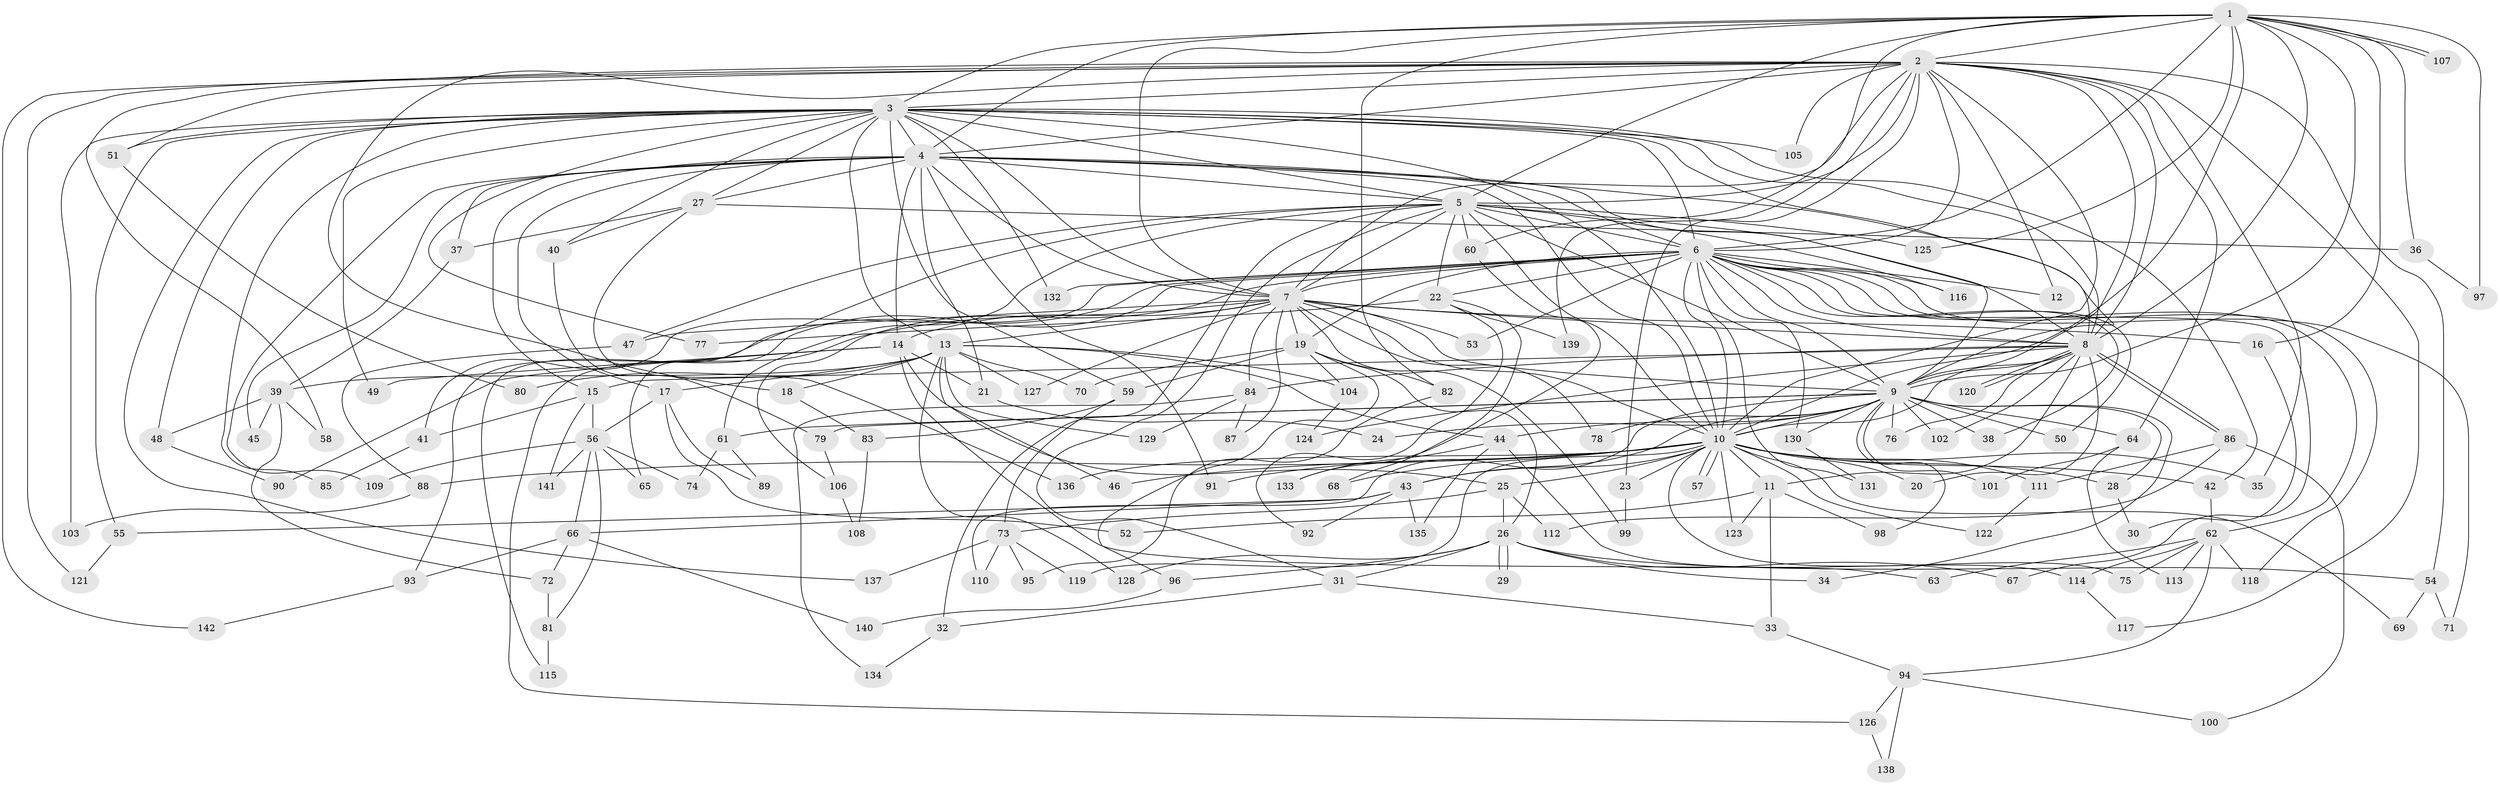 // coarse degree distribution, {14: 0.017699115044247787, 34: 0.008849557522123894, 21: 0.008849557522123894, 19: 0.008849557522123894, 15: 0.008849557522123894, 23: 0.008849557522123894, 27: 0.008849557522123894, 29: 0.008849557522123894, 1: 0.035398230088495575, 12: 0.008849557522123894, 5: 0.05309734513274336, 3: 0.18584070796460178, 2: 0.5221238938053098, 6: 0.035398230088495575, 4: 0.061946902654867256, 8: 0.008849557522123894, 7: 0.008849557522123894}
// Generated by graph-tools (version 1.1) at 2025/41/03/06/25 10:41:37]
// undirected, 142 vertices, 309 edges
graph export_dot {
graph [start="1"]
  node [color=gray90,style=filled];
  1;
  2;
  3;
  4;
  5;
  6;
  7;
  8;
  9;
  10;
  11;
  12;
  13;
  14;
  15;
  16;
  17;
  18;
  19;
  20;
  21;
  22;
  23;
  24;
  25;
  26;
  27;
  28;
  29;
  30;
  31;
  32;
  33;
  34;
  35;
  36;
  37;
  38;
  39;
  40;
  41;
  42;
  43;
  44;
  45;
  46;
  47;
  48;
  49;
  50;
  51;
  52;
  53;
  54;
  55;
  56;
  57;
  58;
  59;
  60;
  61;
  62;
  63;
  64;
  65;
  66;
  67;
  68;
  69;
  70;
  71;
  72;
  73;
  74;
  75;
  76;
  77;
  78;
  79;
  80;
  81;
  82;
  83;
  84;
  85;
  86;
  87;
  88;
  89;
  90;
  91;
  92;
  93;
  94;
  95;
  96;
  97;
  98;
  99;
  100;
  101;
  102;
  103;
  104;
  105;
  106;
  107;
  108;
  109;
  110;
  111;
  112;
  113;
  114;
  115;
  116;
  117;
  118;
  119;
  120;
  121;
  122;
  123;
  124;
  125;
  126;
  127;
  128;
  129;
  130;
  131;
  132;
  133;
  134;
  135;
  136;
  137;
  138;
  139;
  140;
  141;
  142;
  1 -- 2;
  1 -- 3;
  1 -- 4;
  1 -- 5;
  1 -- 6;
  1 -- 7;
  1 -- 8;
  1 -- 9;
  1 -- 10;
  1 -- 16;
  1 -- 36;
  1 -- 60;
  1 -- 82;
  1 -- 97;
  1 -- 107;
  1 -- 107;
  1 -- 125;
  2 -- 3;
  2 -- 4;
  2 -- 5;
  2 -- 6;
  2 -- 7;
  2 -- 8;
  2 -- 9;
  2 -- 10;
  2 -- 12;
  2 -- 18;
  2 -- 23;
  2 -- 35;
  2 -- 51;
  2 -- 54;
  2 -- 58;
  2 -- 64;
  2 -- 105;
  2 -- 117;
  2 -- 121;
  2 -- 139;
  2 -- 142;
  3 -- 4;
  3 -- 5;
  3 -- 6;
  3 -- 7;
  3 -- 8;
  3 -- 9;
  3 -- 10;
  3 -- 13;
  3 -- 27;
  3 -- 40;
  3 -- 42;
  3 -- 48;
  3 -- 49;
  3 -- 51;
  3 -- 55;
  3 -- 59;
  3 -- 77;
  3 -- 85;
  3 -- 103;
  3 -- 105;
  3 -- 132;
  3 -- 137;
  4 -- 5;
  4 -- 6;
  4 -- 7;
  4 -- 8;
  4 -- 9;
  4 -- 10;
  4 -- 14;
  4 -- 15;
  4 -- 17;
  4 -- 21;
  4 -- 27;
  4 -- 37;
  4 -- 45;
  4 -- 91;
  4 -- 109;
  5 -- 6;
  5 -- 7;
  5 -- 8;
  5 -- 9;
  5 -- 10;
  5 -- 22;
  5 -- 31;
  5 -- 32;
  5 -- 47;
  5 -- 60;
  5 -- 61;
  5 -- 65;
  5 -- 116;
  5 -- 125;
  6 -- 7;
  6 -- 8;
  6 -- 9;
  6 -- 10;
  6 -- 12;
  6 -- 19;
  6 -- 22;
  6 -- 38;
  6 -- 41;
  6 -- 50;
  6 -- 53;
  6 -- 62;
  6 -- 67;
  6 -- 71;
  6 -- 93;
  6 -- 106;
  6 -- 115;
  6 -- 116;
  6 -- 118;
  6 -- 130;
  6 -- 131;
  6 -- 132;
  7 -- 8;
  7 -- 9;
  7 -- 10;
  7 -- 13;
  7 -- 14;
  7 -- 16;
  7 -- 19;
  7 -- 47;
  7 -- 53;
  7 -- 78;
  7 -- 84;
  7 -- 87;
  7 -- 99;
  7 -- 126;
  7 -- 127;
  8 -- 9;
  8 -- 10;
  8 -- 11;
  8 -- 15;
  8 -- 20;
  8 -- 76;
  8 -- 84;
  8 -- 86;
  8 -- 86;
  8 -- 102;
  8 -- 120;
  8 -- 120;
  8 -- 124;
  9 -- 10;
  9 -- 24;
  9 -- 28;
  9 -- 34;
  9 -- 38;
  9 -- 43;
  9 -- 44;
  9 -- 50;
  9 -- 61;
  9 -- 64;
  9 -- 76;
  9 -- 78;
  9 -- 79;
  9 -- 98;
  9 -- 101;
  9 -- 102;
  9 -- 110;
  9 -- 130;
  10 -- 11;
  10 -- 20;
  10 -- 23;
  10 -- 25;
  10 -- 28;
  10 -- 35;
  10 -- 42;
  10 -- 43;
  10 -- 46;
  10 -- 57;
  10 -- 57;
  10 -- 68;
  10 -- 69;
  10 -- 75;
  10 -- 88;
  10 -- 91;
  10 -- 111;
  10 -- 119;
  10 -- 122;
  10 -- 123;
  10 -- 136;
  11 -- 33;
  11 -- 52;
  11 -- 98;
  11 -- 123;
  13 -- 17;
  13 -- 18;
  13 -- 39;
  13 -- 44;
  13 -- 46;
  13 -- 70;
  13 -- 80;
  13 -- 104;
  13 -- 127;
  13 -- 128;
  13 -- 129;
  14 -- 21;
  14 -- 25;
  14 -- 49;
  14 -- 63;
  14 -- 90;
  15 -- 41;
  15 -- 56;
  15 -- 141;
  16 -- 30;
  17 -- 52;
  17 -- 56;
  17 -- 89;
  18 -- 83;
  19 -- 26;
  19 -- 59;
  19 -- 70;
  19 -- 82;
  19 -- 96;
  19 -- 104;
  21 -- 24;
  22 -- 68;
  22 -- 77;
  22 -- 92;
  22 -- 139;
  23 -- 99;
  25 -- 26;
  25 -- 73;
  25 -- 112;
  26 -- 29;
  26 -- 29;
  26 -- 31;
  26 -- 34;
  26 -- 54;
  26 -- 67;
  26 -- 96;
  26 -- 128;
  27 -- 36;
  27 -- 37;
  27 -- 40;
  27 -- 136;
  28 -- 30;
  31 -- 32;
  31 -- 33;
  32 -- 134;
  33 -- 94;
  36 -- 97;
  37 -- 39;
  39 -- 45;
  39 -- 48;
  39 -- 58;
  39 -- 72;
  40 -- 79;
  41 -- 85;
  42 -- 62;
  43 -- 55;
  43 -- 66;
  43 -- 92;
  43 -- 135;
  44 -- 114;
  44 -- 133;
  44 -- 135;
  47 -- 88;
  48 -- 90;
  51 -- 80;
  54 -- 69;
  54 -- 71;
  55 -- 121;
  56 -- 65;
  56 -- 66;
  56 -- 74;
  56 -- 81;
  56 -- 109;
  56 -- 141;
  59 -- 73;
  59 -- 83;
  60 -- 133;
  61 -- 74;
  61 -- 89;
  62 -- 63;
  62 -- 75;
  62 -- 94;
  62 -- 113;
  62 -- 114;
  62 -- 118;
  64 -- 101;
  64 -- 113;
  66 -- 72;
  66 -- 93;
  66 -- 140;
  72 -- 81;
  73 -- 95;
  73 -- 110;
  73 -- 119;
  73 -- 137;
  79 -- 106;
  81 -- 115;
  82 -- 95;
  83 -- 108;
  84 -- 87;
  84 -- 129;
  84 -- 134;
  86 -- 100;
  86 -- 111;
  86 -- 112;
  88 -- 103;
  93 -- 142;
  94 -- 100;
  94 -- 126;
  94 -- 138;
  96 -- 140;
  104 -- 124;
  106 -- 108;
  111 -- 122;
  114 -- 117;
  126 -- 138;
  130 -- 131;
}
